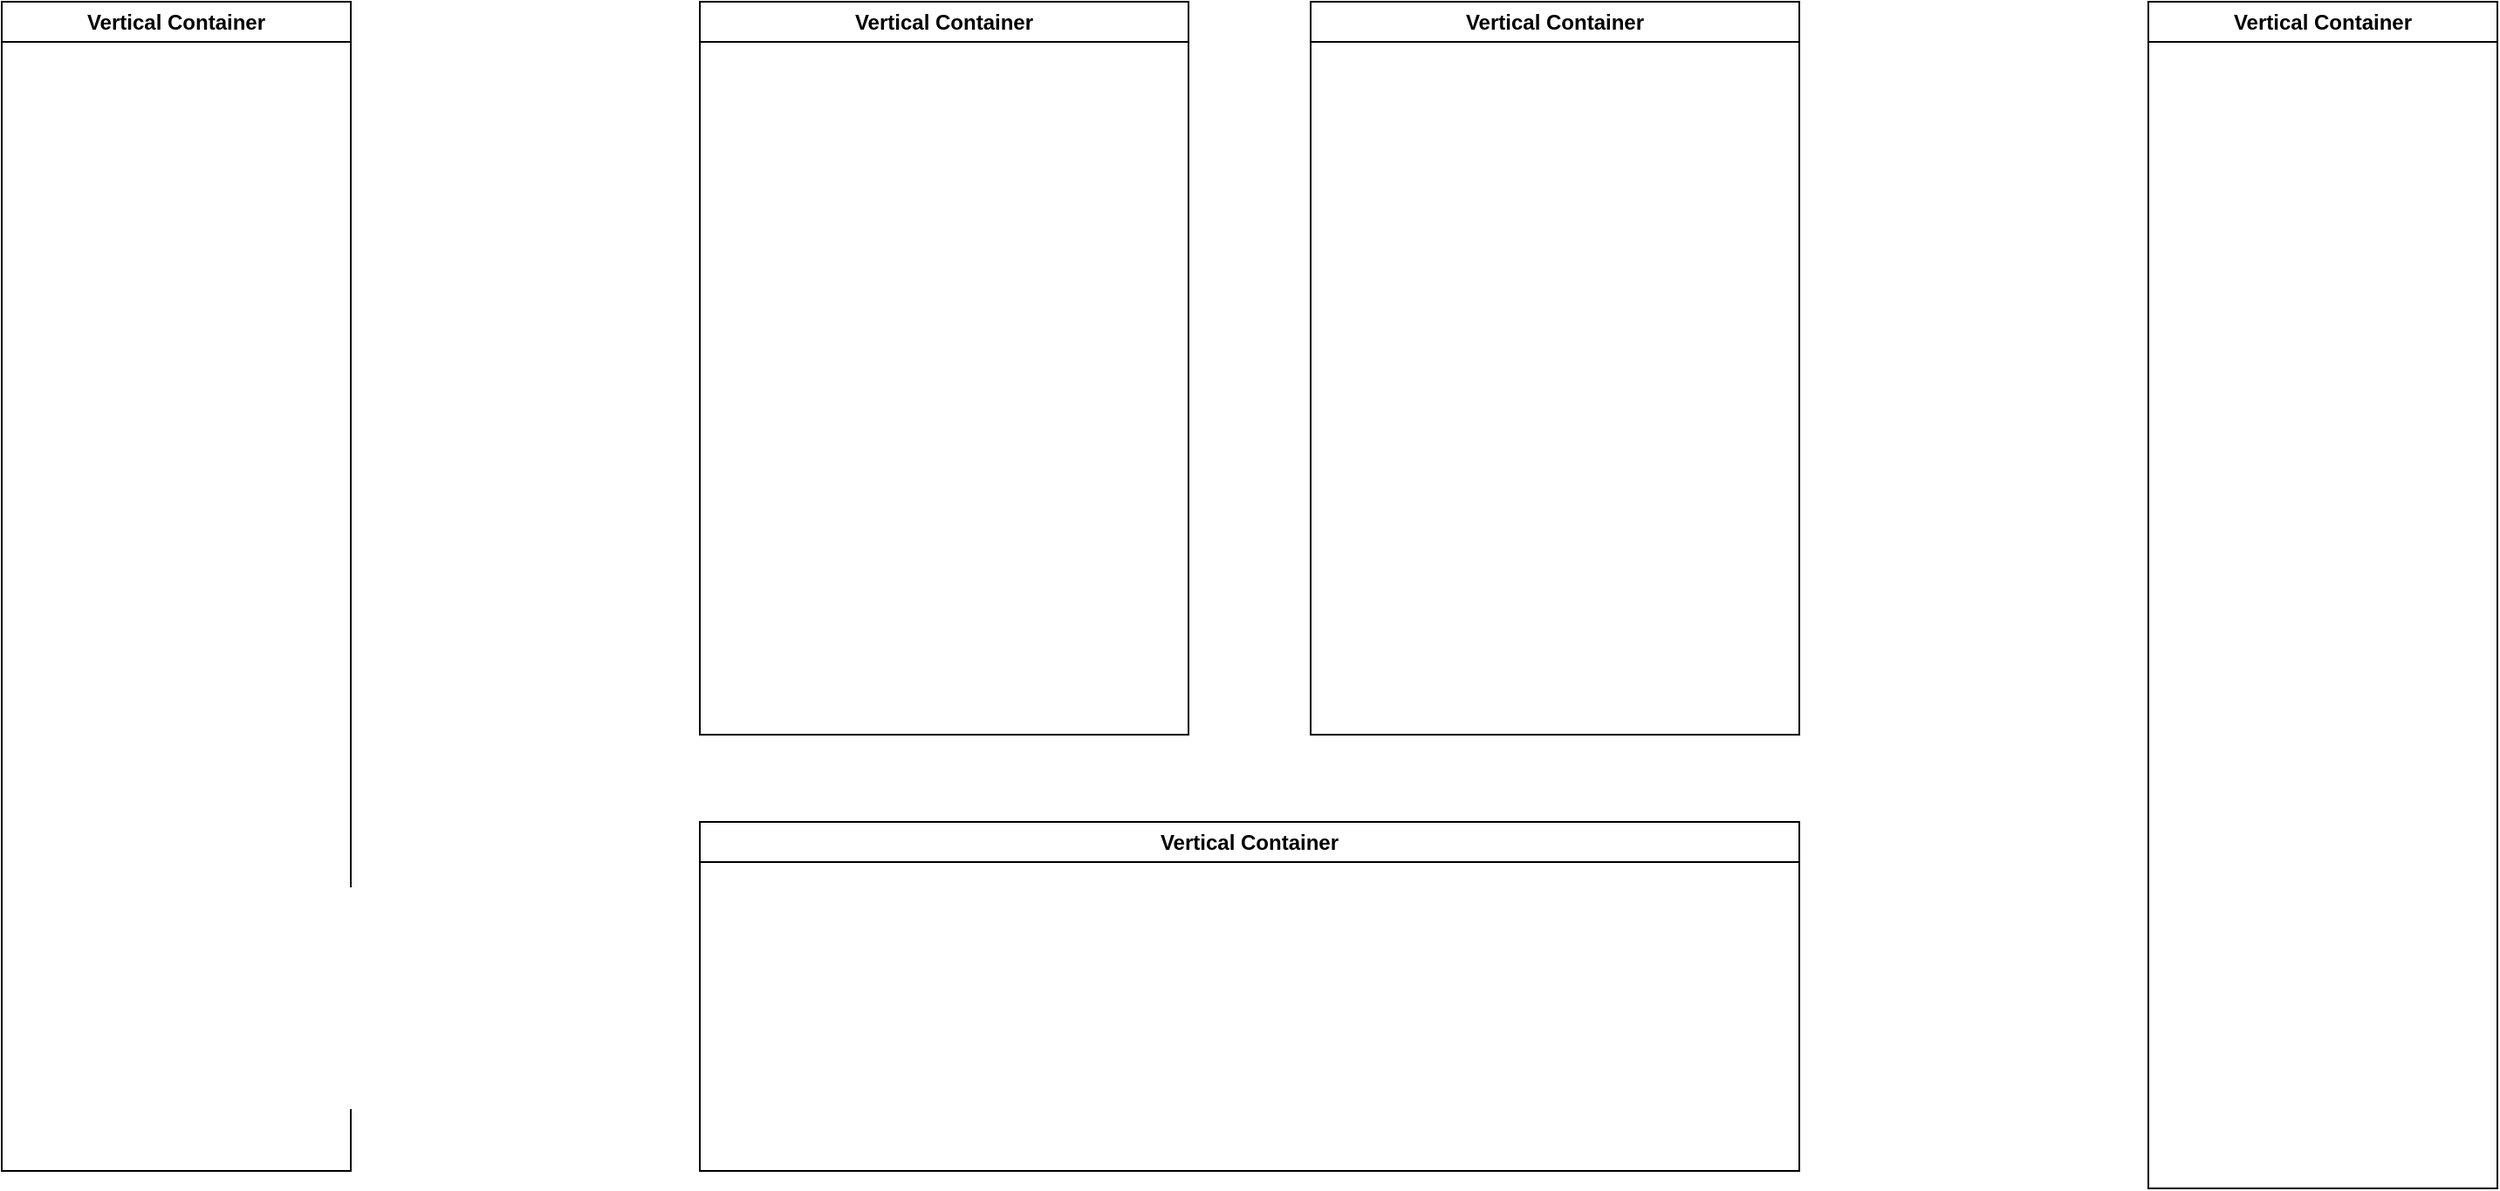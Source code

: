 <mxfile version="21.6.9" type="github">
  <diagram name="Page-1" id="74b105a0-9070-1c63-61bc-23e55f88626e">
    <mxGraphModel dx="1467" dy="743" grid="1" gridSize="10" guides="1" tooltips="1" connect="1" arrows="1" fold="1" page="1" pageScale="1.5" pageWidth="1169" pageHeight="826" background="none" math="0" shadow="0">
      <root>
        <mxCell id="0" style=";html=1;" />
        <mxCell id="1" style=";html=1;" parent="0" />
        <mxCell id="I15e-faz3z55aXCzLAU_-1" value="Vertical Container" style="swimlane;whiteSpace=wrap;html=1;" vertex="1" parent="1">
          <mxGeometry x="290" y="320" width="200" height="670" as="geometry" />
        </mxCell>
        <mxCell id="I15e-faz3z55aXCzLAU_-2" value="Vertical Container" style="swimlane;whiteSpace=wrap;html=1;" vertex="1" parent="1">
          <mxGeometry x="1040" y="320" width="280" height="420" as="geometry" />
        </mxCell>
        <mxCell id="I15e-faz3z55aXCzLAU_-3" value="Vertical Container" style="swimlane;whiteSpace=wrap;html=1;" vertex="1" parent="1">
          <mxGeometry x="690" y="790" width="630" height="200" as="geometry" />
        </mxCell>
        <mxCell id="I15e-faz3z55aXCzLAU_-4" value="Vertical Container" style="swimlane;whiteSpace=wrap;html=1;" vertex="1" parent="1">
          <mxGeometry x="1520" y="320" width="200" height="680" as="geometry" />
        </mxCell>
        <mxCell id="I15e-faz3z55aXCzLAU_-5" value="Vertical Container" style="swimlane;whiteSpace=wrap;html=1;" vertex="1" parent="1">
          <mxGeometry x="690" y="320" width="280" height="420" as="geometry" />
        </mxCell>
      </root>
    </mxGraphModel>
  </diagram>
</mxfile>
